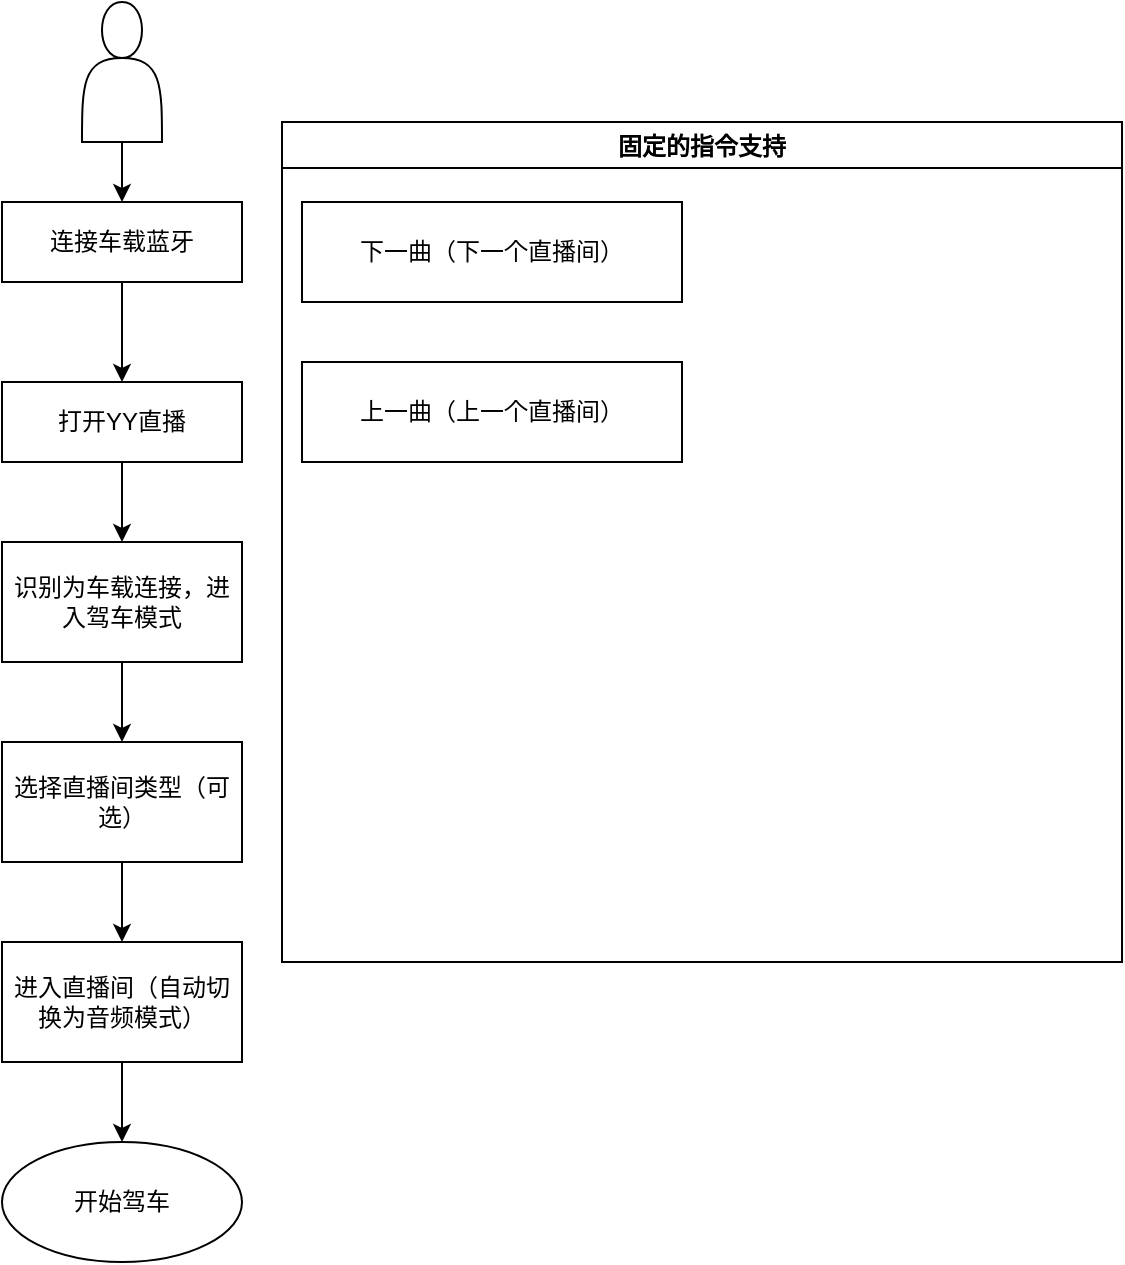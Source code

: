 <mxfile version="15.4.3" type="github">
  <diagram id="C5RBs43oDa-KdzZeNtuy" name="Page-1">
    <mxGraphModel dx="1422" dy="800" grid="1" gridSize="10" guides="1" tooltips="1" connect="1" arrows="1" fold="1" page="1" pageScale="1" pageWidth="827" pageHeight="1169" math="0" shadow="0">
      <root>
        <mxCell id="WIyWlLk6GJQsqaUBKTNV-0" />
        <mxCell id="WIyWlLk6GJQsqaUBKTNV-1" parent="WIyWlLk6GJQsqaUBKTNV-0" />
        <mxCell id="YBBvAF9tmUajq1PNm6zc-2" value="" style="edgeStyle=orthogonalEdgeStyle;rounded=0;orthogonalLoop=1;jettySize=auto;html=1;" edge="1" parent="WIyWlLk6GJQsqaUBKTNV-1" source="YBBvAF9tmUajq1PNm6zc-0" target="YBBvAF9tmUajq1PNm6zc-1">
          <mxGeometry relative="1" as="geometry" />
        </mxCell>
        <mxCell id="YBBvAF9tmUajq1PNm6zc-0" value="" style="shape=actor;whiteSpace=wrap;html=1;" vertex="1" parent="WIyWlLk6GJQsqaUBKTNV-1">
          <mxGeometry x="260" y="20" width="40" height="70" as="geometry" />
        </mxCell>
        <mxCell id="YBBvAF9tmUajq1PNm6zc-4" value="" style="edgeStyle=orthogonalEdgeStyle;rounded=0;orthogonalLoop=1;jettySize=auto;html=1;" edge="1" parent="WIyWlLk6GJQsqaUBKTNV-1" source="YBBvAF9tmUajq1PNm6zc-1" target="YBBvAF9tmUajq1PNm6zc-3">
          <mxGeometry relative="1" as="geometry" />
        </mxCell>
        <mxCell id="YBBvAF9tmUajq1PNm6zc-1" value="连接车载蓝牙" style="rounded=0;whiteSpace=wrap;html=1;" vertex="1" parent="WIyWlLk6GJQsqaUBKTNV-1">
          <mxGeometry x="220" y="120" width="120" height="40" as="geometry" />
        </mxCell>
        <mxCell id="YBBvAF9tmUajq1PNm6zc-6" value="" style="edgeStyle=orthogonalEdgeStyle;rounded=0;orthogonalLoop=1;jettySize=auto;html=1;" edge="1" parent="WIyWlLk6GJQsqaUBKTNV-1" source="YBBvAF9tmUajq1PNm6zc-3" target="YBBvAF9tmUajq1PNm6zc-5">
          <mxGeometry relative="1" as="geometry" />
        </mxCell>
        <mxCell id="YBBvAF9tmUajq1PNm6zc-3" value="打开YY直播" style="whiteSpace=wrap;html=1;rounded=0;" vertex="1" parent="WIyWlLk6GJQsqaUBKTNV-1">
          <mxGeometry x="220" y="210" width="120" height="40" as="geometry" />
        </mxCell>
        <mxCell id="YBBvAF9tmUajq1PNm6zc-9" value="" style="edgeStyle=orthogonalEdgeStyle;rounded=0;orthogonalLoop=1;jettySize=auto;html=1;" edge="1" parent="WIyWlLk6GJQsqaUBKTNV-1" source="YBBvAF9tmUajq1PNm6zc-5" target="YBBvAF9tmUajq1PNm6zc-8">
          <mxGeometry relative="1" as="geometry" />
        </mxCell>
        <mxCell id="YBBvAF9tmUajq1PNm6zc-5" value="识别为车载连接，进入驾车模式" style="whiteSpace=wrap;html=1;rounded=0;" vertex="1" parent="WIyWlLk6GJQsqaUBKTNV-1">
          <mxGeometry x="220" y="290" width="120" height="60" as="geometry" />
        </mxCell>
        <mxCell id="YBBvAF9tmUajq1PNm6zc-11" value="" style="edgeStyle=orthogonalEdgeStyle;rounded=0;orthogonalLoop=1;jettySize=auto;html=1;" edge="1" parent="WIyWlLk6GJQsqaUBKTNV-1" source="YBBvAF9tmUajq1PNm6zc-8" target="YBBvAF9tmUajq1PNm6zc-10">
          <mxGeometry relative="1" as="geometry" />
        </mxCell>
        <mxCell id="YBBvAF9tmUajq1PNm6zc-8" value="选择直播间类型（可选）" style="whiteSpace=wrap;html=1;rounded=0;" vertex="1" parent="WIyWlLk6GJQsqaUBKTNV-1">
          <mxGeometry x="220" y="390" width="120" height="60" as="geometry" />
        </mxCell>
        <mxCell id="YBBvAF9tmUajq1PNm6zc-13" value="" style="edgeStyle=orthogonalEdgeStyle;rounded=0;orthogonalLoop=1;jettySize=auto;html=1;" edge="1" parent="WIyWlLk6GJQsqaUBKTNV-1" source="YBBvAF9tmUajq1PNm6zc-10" target="YBBvAF9tmUajq1PNm6zc-12">
          <mxGeometry relative="1" as="geometry" />
        </mxCell>
        <mxCell id="YBBvAF9tmUajq1PNm6zc-10" value="进入直播间（自动切换为音频模式）" style="whiteSpace=wrap;html=1;rounded=0;" vertex="1" parent="WIyWlLk6GJQsqaUBKTNV-1">
          <mxGeometry x="220" y="490" width="120" height="60" as="geometry" />
        </mxCell>
        <mxCell id="YBBvAF9tmUajq1PNm6zc-12" value="开始驾车" style="ellipse;whiteSpace=wrap;html=1;rounded=0;" vertex="1" parent="WIyWlLk6GJQsqaUBKTNV-1">
          <mxGeometry x="220" y="590" width="120" height="60" as="geometry" />
        </mxCell>
        <mxCell id="YBBvAF9tmUajq1PNm6zc-15" value="固定的指令支持" style="swimlane;" vertex="1" parent="WIyWlLk6GJQsqaUBKTNV-1">
          <mxGeometry x="360" y="80" width="420" height="420" as="geometry">
            <mxRectangle x="390" y="100" width="120" height="23" as="alternateBounds" />
          </mxGeometry>
        </mxCell>
        <mxCell id="YBBvAF9tmUajq1PNm6zc-16" value="下一曲（下一个直播间）" style="whiteSpace=wrap;html=1;" vertex="1" parent="YBBvAF9tmUajq1PNm6zc-15">
          <mxGeometry x="10" y="40" width="190" height="50" as="geometry" />
        </mxCell>
        <mxCell id="YBBvAF9tmUajq1PNm6zc-18" value="上一曲（上一个直播间）" style="whiteSpace=wrap;html=1;" vertex="1" parent="YBBvAF9tmUajq1PNm6zc-15">
          <mxGeometry x="10" y="120" width="190" height="50" as="geometry" />
        </mxCell>
      </root>
    </mxGraphModel>
  </diagram>
</mxfile>
